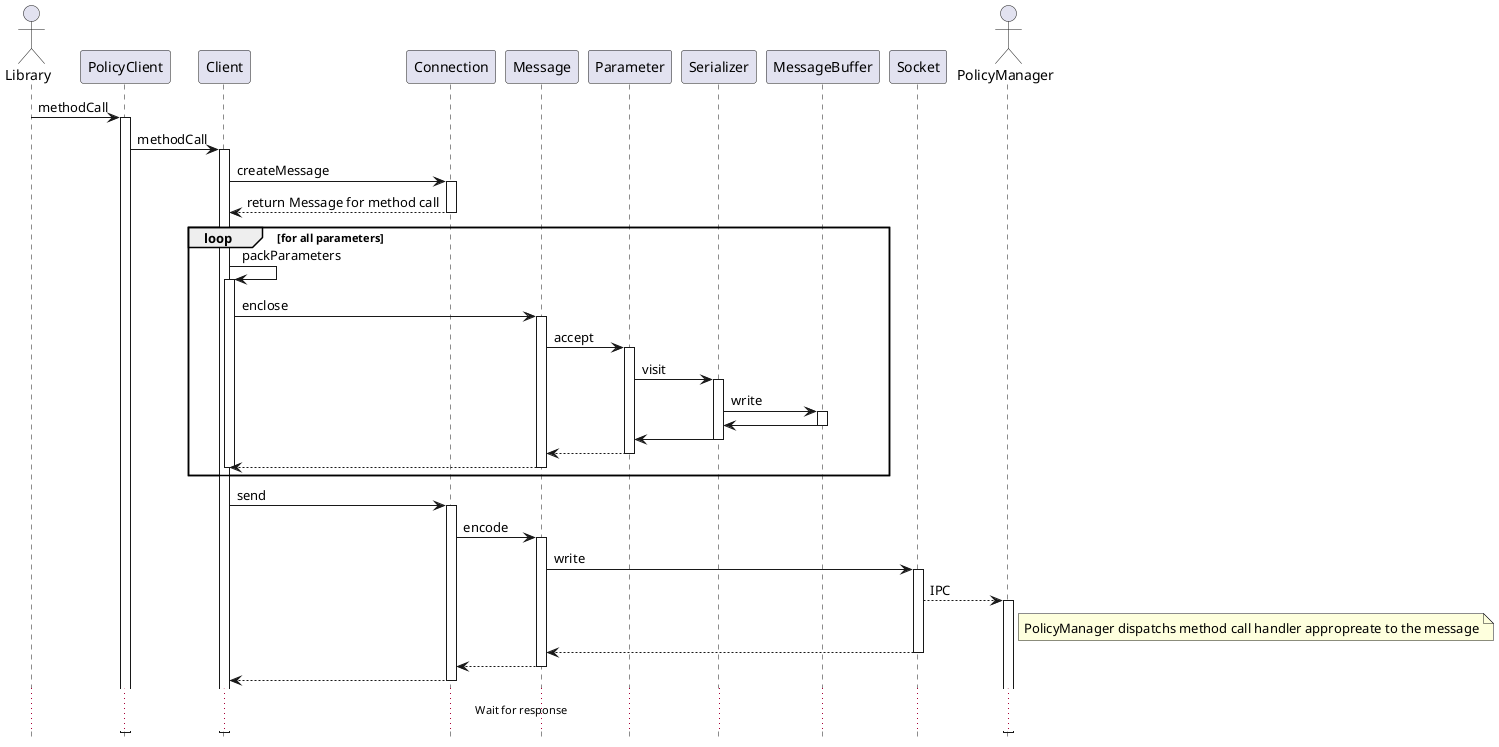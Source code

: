 @startuml
hide footbox
actor Library

Library -> PolicyClient : methodCall
activate PolicyClient

PolicyClient -> Client : methodCall
activate Client

Client -> Connection : createMessage
activate Connection

Client <-- Connection : return Message for method call
deactivate Connection

loop for all parameters
Client -> Client : packParameters
activate Client

Client -> Message : enclose
Activate Message

Message -> Parameter : accept
activate Parameter

Parameter -> Serializer : visit
activate Serializer

Serializer -> MessageBuffer : write
activate MessageBuffer

Serializer <- MessageBuffer
deactivate MessageBuffer

Parameter <- Serializer
deactivate Serializer

Message <-- Parameter
deactivate Parameter

Client <-- Message
deactivate Message
deactivate Client
end

Client -> Connection : send
activate Connection

Connection -> Message : encode
activate Message

Message -> Socket : write
activate Socket

actor PolicyManager
Socket --> PolicyManager : IPC
activate PolicyManager
Note right PolicyManager: PolicyManager dispatchs method call handler appropreate to the message
Message <-- Socket
deactivate Socket

Connection <-- Message
deactivate Message

Client <-- Connection
deactivate Connection

... Wait for response...


@enduml
